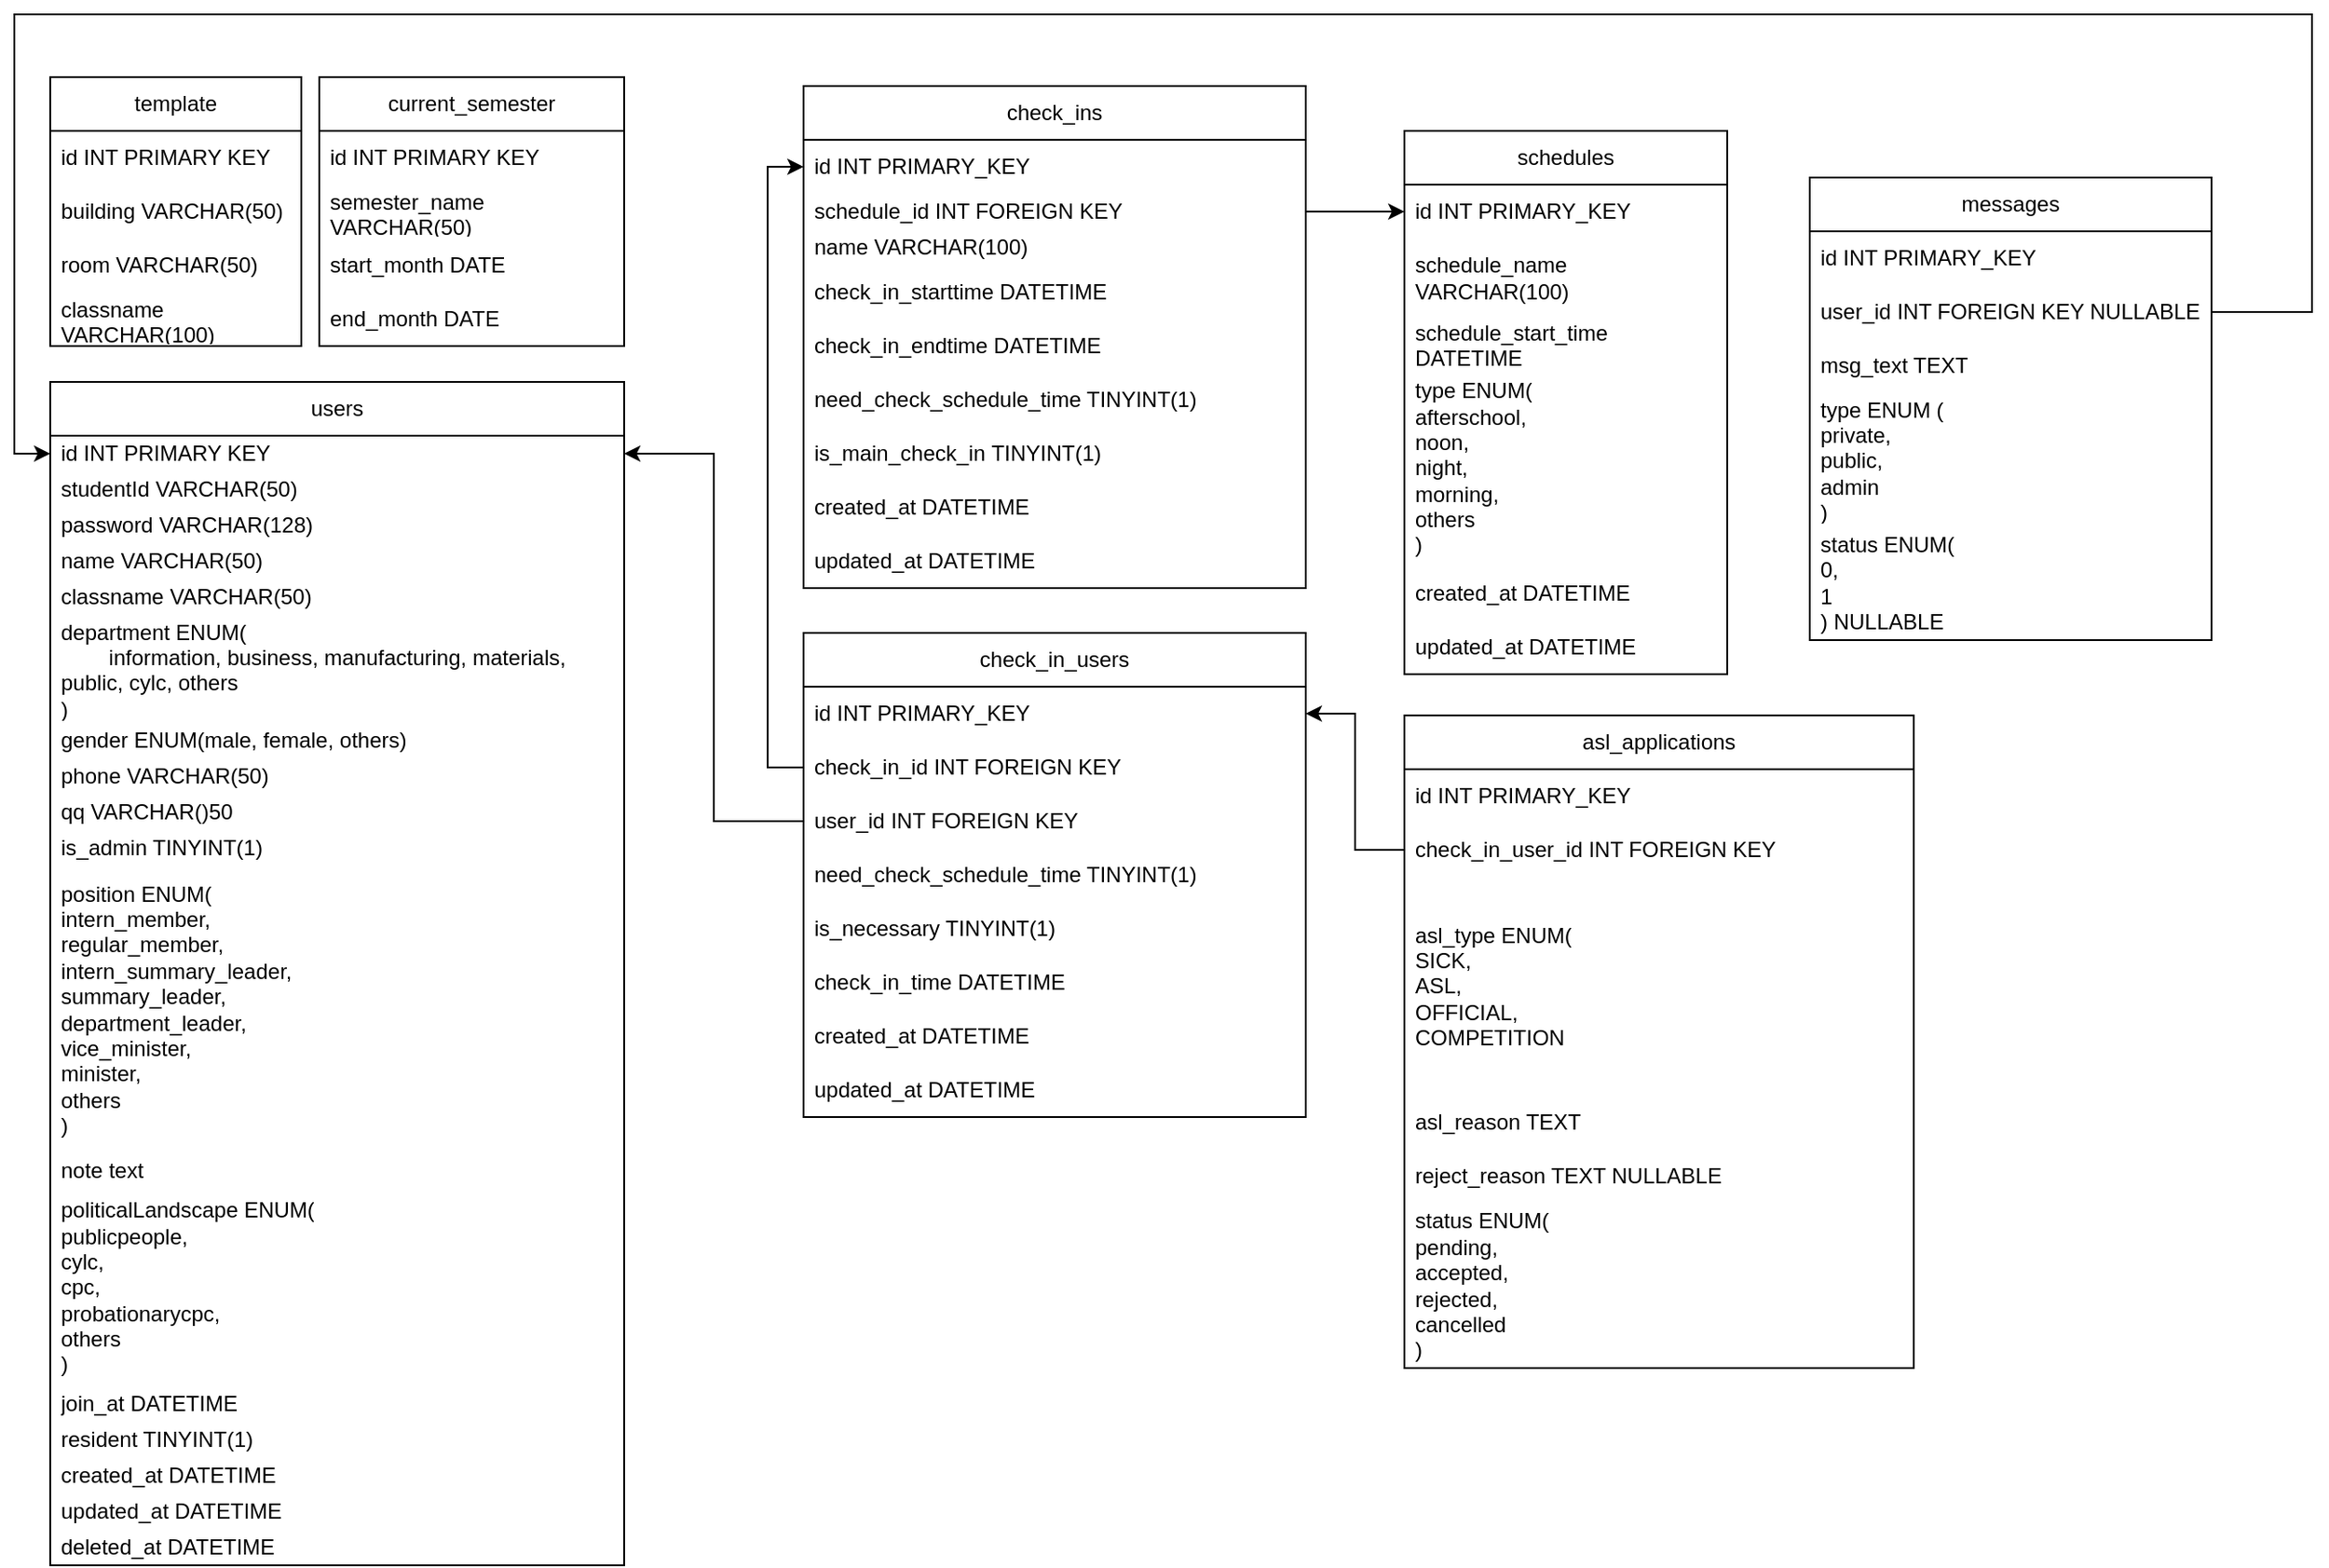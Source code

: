 <mxfile version="26.2.15">
  <diagram id="4ViuSJ0jVsO3Su2iXzQH" name="Page-1">
    <mxGraphModel dx="1770" dy="1243" grid="0" gridSize="10" guides="1" tooltips="1" connect="1" arrows="1" fold="1" page="0" pageScale="1" pageWidth="827" pageHeight="1169" math="0" shadow="0">
      <root>
        <mxCell id="0" />
        <mxCell id="1" parent="0" />
        <mxCell id="DHecLORG3L7lpOmxOUWa-1" value="users" style="swimlane;fontStyle=0;childLayout=stackLayout;horizontal=1;startSize=30;horizontalStack=0;resizeParent=1;resizeParentMax=0;resizeLast=0;collapsible=1;marginBottom=0;whiteSpace=wrap;html=1;" parent="1" vertex="1">
          <mxGeometry x="20" y="200" width="320" height="660" as="geometry">
            <mxRectangle x="320" y="140" width="70" height="30" as="alternateBounds" />
          </mxGeometry>
        </mxCell>
        <mxCell id="DHecLORG3L7lpOmxOUWa-2" value="id INT PRIMARY KEY" style="text;strokeColor=none;fillColor=none;align=left;verticalAlign=middle;spacingLeft=4;spacingRight=4;overflow=hidden;points=[[0,0.5],[1,0.5]];portConstraint=eastwest;rotatable=0;whiteSpace=wrap;html=1;" parent="DHecLORG3L7lpOmxOUWa-1" vertex="1">
          <mxGeometry y="30" width="320" height="20" as="geometry" />
        </mxCell>
        <mxCell id="DHecLORG3L7lpOmxOUWa-3" value="studentId VARCHAR(50)" style="text;strokeColor=none;fillColor=none;align=left;verticalAlign=middle;spacingLeft=4;spacingRight=4;overflow=hidden;points=[[0,0.5],[1,0.5]];portConstraint=eastwest;rotatable=0;whiteSpace=wrap;html=1;" parent="DHecLORG3L7lpOmxOUWa-1" vertex="1">
          <mxGeometry y="50" width="320" height="20" as="geometry" />
        </mxCell>
        <mxCell id="DHecLORG3L7lpOmxOUWa-4" value="password VARCHAR(128)" style="text;strokeColor=none;fillColor=none;align=left;verticalAlign=middle;spacingLeft=4;spacingRight=4;overflow=hidden;points=[[0,0.5],[1,0.5]];portConstraint=eastwest;rotatable=0;whiteSpace=wrap;html=1;" parent="DHecLORG3L7lpOmxOUWa-1" vertex="1">
          <mxGeometry y="70" width="320" height="20" as="geometry" />
        </mxCell>
        <mxCell id="DHecLORG3L7lpOmxOUWa-5" value="name VARCHAR(50)" style="text;strokeColor=none;fillColor=none;align=left;verticalAlign=middle;spacingLeft=4;spacingRight=4;overflow=hidden;points=[[0,0.5],[1,0.5]];portConstraint=eastwest;rotatable=0;whiteSpace=wrap;html=1;" parent="DHecLORG3L7lpOmxOUWa-1" vertex="1">
          <mxGeometry y="90" width="320" height="20" as="geometry" />
        </mxCell>
        <mxCell id="DHecLORG3L7lpOmxOUWa-6" value="classname VARCHAR(50)" style="text;strokeColor=none;fillColor=none;align=left;verticalAlign=middle;spacingLeft=4;spacingRight=4;overflow=hidden;points=[[0,0.5],[1,0.5]];portConstraint=eastwest;rotatable=0;whiteSpace=wrap;html=1;" parent="DHecLORG3L7lpOmxOUWa-1" vertex="1">
          <mxGeometry y="110" width="320" height="20" as="geometry" />
        </mxCell>
        <mxCell id="DHecLORG3L7lpOmxOUWa-7" value="department ENUM(&lt;div&gt;&lt;span style=&quot;white-space: pre;&quot;&gt;&#x9;&lt;/span&gt;information, business, manufacturing, materials, public, cylc, others&lt;br&gt;&lt;/div&gt;&lt;div&gt;)&lt;/div&gt;" style="text;strokeColor=none;fillColor=none;align=left;verticalAlign=middle;spacingLeft=4;spacingRight=4;overflow=hidden;points=[[0,0.5],[1,0.5]];portConstraint=eastwest;rotatable=0;whiteSpace=wrap;html=1;" parent="DHecLORG3L7lpOmxOUWa-1" vertex="1">
          <mxGeometry y="130" width="320" height="60" as="geometry" />
        </mxCell>
        <mxCell id="DHecLORG3L7lpOmxOUWa-8" value="gender ENUM(male, female, others)" style="text;strokeColor=none;fillColor=none;align=left;verticalAlign=middle;spacingLeft=4;spacingRight=4;overflow=hidden;points=[[0,0.5],[1,0.5]];portConstraint=eastwest;rotatable=0;whiteSpace=wrap;html=1;" parent="DHecLORG3L7lpOmxOUWa-1" vertex="1">
          <mxGeometry y="190" width="320" height="20" as="geometry" />
        </mxCell>
        <mxCell id="DHecLORG3L7lpOmxOUWa-9" value="phone VARCHAR(50)" style="text;strokeColor=none;fillColor=none;align=left;verticalAlign=middle;spacingLeft=4;spacingRight=4;overflow=hidden;points=[[0,0.5],[1,0.5]];portConstraint=eastwest;rotatable=0;whiteSpace=wrap;html=1;" parent="DHecLORG3L7lpOmxOUWa-1" vertex="1">
          <mxGeometry y="210" width="320" height="20" as="geometry" />
        </mxCell>
        <mxCell id="DHecLORG3L7lpOmxOUWa-10" value="qq VARCHAR()50" style="text;strokeColor=none;fillColor=none;align=left;verticalAlign=middle;spacingLeft=4;spacingRight=4;overflow=hidden;points=[[0,0.5],[1,0.5]];portConstraint=eastwest;rotatable=0;whiteSpace=wrap;html=1;" parent="DHecLORG3L7lpOmxOUWa-1" vertex="1">
          <mxGeometry y="230" width="320" height="20" as="geometry" />
        </mxCell>
        <mxCell id="DHecLORG3L7lpOmxOUWa-11" value="is_admin TINYINT(1)" style="text;strokeColor=none;fillColor=none;align=left;verticalAlign=middle;spacingLeft=4;spacingRight=4;overflow=hidden;points=[[0,0.5],[1,0.5]];portConstraint=eastwest;rotatable=0;whiteSpace=wrap;html=1;" parent="DHecLORG3L7lpOmxOUWa-1" vertex="1">
          <mxGeometry y="250" width="320" height="20" as="geometry" />
        </mxCell>
        <mxCell id="DHecLORG3L7lpOmxOUWa-12" value="position ENUM(&lt;div&gt;intern_member,&amp;nbsp;&lt;/div&gt;&lt;div&gt;regular_member,&amp;nbsp;&lt;/div&gt;&lt;div&gt;intern_summary_leader,&lt;/div&gt;&lt;div&gt;summary_leader,&lt;/div&gt;&lt;div&gt;department_leader,&lt;/div&gt;&lt;div&gt;vice_minister,&lt;/div&gt;&lt;div&gt;minister,&lt;/div&gt;&lt;div&gt;others&lt;/div&gt;&lt;div&gt;)&lt;/div&gt;" style="text;strokeColor=none;fillColor=none;align=left;verticalAlign=middle;spacingLeft=4;spacingRight=4;overflow=hidden;points=[[0,0.5],[1,0.5]];portConstraint=eastwest;rotatable=0;whiteSpace=wrap;html=1;" parent="DHecLORG3L7lpOmxOUWa-1" vertex="1">
          <mxGeometry y="270" width="320" height="160" as="geometry" />
        </mxCell>
        <mxCell id="DHecLORG3L7lpOmxOUWa-13" value="note text" style="text;strokeColor=none;fillColor=none;align=left;verticalAlign=middle;spacingLeft=4;spacingRight=4;overflow=hidden;points=[[0,0.5],[1,0.5]];portConstraint=eastwest;rotatable=0;whiteSpace=wrap;html=1;" parent="DHecLORG3L7lpOmxOUWa-1" vertex="1">
          <mxGeometry y="430" width="320" height="20" as="geometry" />
        </mxCell>
        <mxCell id="DHecLORG3L7lpOmxOUWa-14" value="politicalLandscape ENUM(&lt;div&gt;publicpeople,&amp;nbsp;&lt;/div&gt;&lt;div&gt;cylc,&amp;nbsp;&lt;/div&gt;&lt;div&gt;cpc,&amp;nbsp;&lt;/div&gt;&lt;div&gt;probationarycpc,&amp;nbsp;&lt;/div&gt;&lt;div&gt;others&lt;/div&gt;&lt;div&gt;)&lt;/div&gt;" style="text;strokeColor=none;fillColor=none;align=left;verticalAlign=middle;spacingLeft=4;spacingRight=4;overflow=hidden;points=[[0,0.5],[1,0.5]];portConstraint=eastwest;rotatable=0;whiteSpace=wrap;html=1;" parent="DHecLORG3L7lpOmxOUWa-1" vertex="1">
          <mxGeometry y="450" width="320" height="110" as="geometry" />
        </mxCell>
        <mxCell id="DHecLORG3L7lpOmxOUWa-15" value="join_at DATETIME" style="text;strokeColor=none;fillColor=none;align=left;verticalAlign=middle;spacingLeft=4;spacingRight=4;overflow=hidden;points=[[0,0.5],[1,0.5]];portConstraint=eastwest;rotatable=0;whiteSpace=wrap;html=1;" parent="DHecLORG3L7lpOmxOUWa-1" vertex="1">
          <mxGeometry y="560" width="320" height="20" as="geometry" />
        </mxCell>
        <mxCell id="DHecLORG3L7lpOmxOUWa-16" value="resident TINYINT(1)" style="text;strokeColor=none;fillColor=none;align=left;verticalAlign=middle;spacingLeft=4;spacingRight=4;overflow=hidden;points=[[0,0.5],[1,0.5]];portConstraint=eastwest;rotatable=0;whiteSpace=wrap;html=1;" parent="DHecLORG3L7lpOmxOUWa-1" vertex="1">
          <mxGeometry y="580" width="320" height="20" as="geometry" />
        </mxCell>
        <mxCell id="DHecLORG3L7lpOmxOUWa-17" value="created_at DATETIME" style="text;strokeColor=none;fillColor=none;align=left;verticalAlign=middle;spacingLeft=4;spacingRight=4;overflow=hidden;points=[[0,0.5],[1,0.5]];portConstraint=eastwest;rotatable=0;whiteSpace=wrap;html=1;" parent="DHecLORG3L7lpOmxOUWa-1" vertex="1">
          <mxGeometry y="600" width="320" height="20" as="geometry" />
        </mxCell>
        <mxCell id="DHecLORG3L7lpOmxOUWa-18" value="updated_at DATETIME" style="text;strokeColor=none;fillColor=none;align=left;verticalAlign=middle;spacingLeft=4;spacingRight=4;overflow=hidden;points=[[0,0.5],[1,0.5]];portConstraint=eastwest;rotatable=0;whiteSpace=wrap;html=1;" parent="DHecLORG3L7lpOmxOUWa-1" vertex="1">
          <mxGeometry y="620" width="320" height="20" as="geometry" />
        </mxCell>
        <mxCell id="DHecLORG3L7lpOmxOUWa-19" value="deleted_at DATETIME" style="text;strokeColor=none;fillColor=none;align=left;verticalAlign=middle;spacingLeft=4;spacingRight=4;overflow=hidden;points=[[0,0.5],[1,0.5]];portConstraint=eastwest;rotatable=0;whiteSpace=wrap;html=1;" parent="DHecLORG3L7lpOmxOUWa-1" vertex="1">
          <mxGeometry y="640" width="320" height="20" as="geometry" />
        </mxCell>
        <mxCell id="DHecLORG3L7lpOmxOUWa-20" value="template" style="swimlane;fontStyle=0;childLayout=stackLayout;horizontal=1;startSize=30;horizontalStack=0;resizeParent=1;resizeParentMax=0;resizeLast=0;collapsible=1;marginBottom=0;whiteSpace=wrap;html=1;" parent="1" vertex="1">
          <mxGeometry x="20" y="30" width="140" height="150" as="geometry" />
        </mxCell>
        <mxCell id="DHecLORG3L7lpOmxOUWa-21" value="id INT PRIMARY KEY" style="text;strokeColor=none;fillColor=none;align=left;verticalAlign=middle;spacingLeft=4;spacingRight=4;overflow=hidden;points=[[0,0.5],[1,0.5]];portConstraint=eastwest;rotatable=0;whiteSpace=wrap;html=1;" parent="DHecLORG3L7lpOmxOUWa-20" vertex="1">
          <mxGeometry y="30" width="140" height="30" as="geometry" />
        </mxCell>
        <mxCell id="DHecLORG3L7lpOmxOUWa-22" value="building VARCHAR(50)" style="text;strokeColor=none;fillColor=none;align=left;verticalAlign=middle;spacingLeft=4;spacingRight=4;overflow=hidden;points=[[0,0.5],[1,0.5]];portConstraint=eastwest;rotatable=0;whiteSpace=wrap;html=1;" parent="DHecLORG3L7lpOmxOUWa-20" vertex="1">
          <mxGeometry y="60" width="140" height="30" as="geometry" />
        </mxCell>
        <mxCell id="DHecLORG3L7lpOmxOUWa-23" value="room VARCHAR(50)" style="text;strokeColor=none;fillColor=none;align=left;verticalAlign=middle;spacingLeft=4;spacingRight=4;overflow=hidden;points=[[0,0.5],[1,0.5]];portConstraint=eastwest;rotatable=0;whiteSpace=wrap;html=1;" parent="DHecLORG3L7lpOmxOUWa-20" vertex="1">
          <mxGeometry y="90" width="140" height="30" as="geometry" />
        </mxCell>
        <mxCell id="DHecLORG3L7lpOmxOUWa-24" value="classname VARCHAR(100)" style="text;strokeColor=none;fillColor=none;align=left;verticalAlign=middle;spacingLeft=4;spacingRight=4;overflow=hidden;points=[[0,0.5],[1,0.5]];portConstraint=eastwest;rotatable=0;whiteSpace=wrap;html=1;" parent="DHecLORG3L7lpOmxOUWa-20" vertex="1">
          <mxGeometry y="120" width="140" height="30" as="geometry" />
        </mxCell>
        <mxCell id="DHecLORG3L7lpOmxOUWa-25" value="current_semester" style="swimlane;fontStyle=0;childLayout=stackLayout;horizontal=1;startSize=30;horizontalStack=0;resizeParent=1;resizeParentMax=0;resizeLast=0;collapsible=1;marginBottom=0;whiteSpace=wrap;html=1;" parent="1" vertex="1">
          <mxGeometry x="170" y="30" width="170" height="150" as="geometry" />
        </mxCell>
        <mxCell id="DHecLORG3L7lpOmxOUWa-26" value="id INT PRIMARY KEY" style="text;strokeColor=none;fillColor=none;align=left;verticalAlign=middle;spacingLeft=4;spacingRight=4;overflow=hidden;points=[[0,0.5],[1,0.5]];portConstraint=eastwest;rotatable=0;whiteSpace=wrap;html=1;" parent="DHecLORG3L7lpOmxOUWa-25" vertex="1">
          <mxGeometry y="30" width="170" height="30" as="geometry" />
        </mxCell>
        <mxCell id="DHecLORG3L7lpOmxOUWa-27" value="semester_name VARCHAR(50)" style="text;strokeColor=none;fillColor=none;align=left;verticalAlign=middle;spacingLeft=4;spacingRight=4;overflow=hidden;points=[[0,0.5],[1,0.5]];portConstraint=eastwest;rotatable=0;whiteSpace=wrap;html=1;" parent="DHecLORG3L7lpOmxOUWa-25" vertex="1">
          <mxGeometry y="60" width="170" height="30" as="geometry" />
        </mxCell>
        <mxCell id="DHecLORG3L7lpOmxOUWa-28" value="start_month DATE" style="text;strokeColor=none;fillColor=none;align=left;verticalAlign=middle;spacingLeft=4;spacingRight=4;overflow=hidden;points=[[0,0.5],[1,0.5]];portConstraint=eastwest;rotatable=0;whiteSpace=wrap;html=1;" parent="DHecLORG3L7lpOmxOUWa-25" vertex="1">
          <mxGeometry y="90" width="170" height="30" as="geometry" />
        </mxCell>
        <mxCell id="DHecLORG3L7lpOmxOUWa-29" value="end_month DATE" style="text;strokeColor=none;fillColor=none;align=left;verticalAlign=middle;spacingLeft=4;spacingRight=4;overflow=hidden;points=[[0,0.5],[1,0.5]];portConstraint=eastwest;rotatable=0;whiteSpace=wrap;html=1;" parent="DHecLORG3L7lpOmxOUWa-25" vertex="1">
          <mxGeometry y="120" width="170" height="30" as="geometry" />
        </mxCell>
        <mxCell id="DHecLORG3L7lpOmxOUWa-30" value="check_ins" style="swimlane;fontStyle=0;childLayout=stackLayout;horizontal=1;startSize=30;horizontalStack=0;resizeParent=1;resizeParentMax=0;resizeLast=0;collapsible=1;marginBottom=0;whiteSpace=wrap;html=1;" parent="1" vertex="1">
          <mxGeometry x="440" y="35" width="280" height="280" as="geometry" />
        </mxCell>
        <mxCell id="DHecLORG3L7lpOmxOUWa-31" value="id INT PRIMARY_KEY" style="text;strokeColor=none;fillColor=none;align=left;verticalAlign=middle;spacingLeft=4;spacingRight=4;overflow=hidden;points=[[0,0.5],[1,0.5]];portConstraint=eastwest;rotatable=0;whiteSpace=wrap;html=1;" parent="DHecLORG3L7lpOmxOUWa-30" vertex="1">
          <mxGeometry y="30" width="280" height="30" as="geometry" />
        </mxCell>
        <mxCell id="DHecLORG3L7lpOmxOUWa-32" value="schedule_id INT FOREIGN KEY" style="text;strokeColor=none;fillColor=none;align=left;verticalAlign=middle;spacingLeft=4;spacingRight=4;overflow=hidden;points=[[0,0.5],[1,0.5]];portConstraint=eastwest;rotatable=0;whiteSpace=wrap;html=1;" parent="DHecLORG3L7lpOmxOUWa-30" vertex="1">
          <mxGeometry y="60" width="280" height="20" as="geometry" />
        </mxCell>
        <mxCell id="DHecLORG3L7lpOmxOUWa-33" value="name VARCHAR(100)" style="text;strokeColor=none;fillColor=none;align=left;verticalAlign=middle;spacingLeft=4;spacingRight=4;overflow=hidden;points=[[0,0.5],[1,0.5]];portConstraint=eastwest;rotatable=0;whiteSpace=wrap;html=1;" parent="DHecLORG3L7lpOmxOUWa-30" vertex="1">
          <mxGeometry y="80" width="280" height="20" as="geometry" />
        </mxCell>
        <mxCell id="DHecLORG3L7lpOmxOUWa-34" value="check_in_starttime DATETIME" style="text;strokeColor=none;fillColor=none;align=left;verticalAlign=middle;spacingLeft=4;spacingRight=4;overflow=hidden;points=[[0,0.5],[1,0.5]];portConstraint=eastwest;rotatable=0;whiteSpace=wrap;html=1;" parent="DHecLORG3L7lpOmxOUWa-30" vertex="1">
          <mxGeometry y="100" width="280" height="30" as="geometry" />
        </mxCell>
        <mxCell id="DHecLORG3L7lpOmxOUWa-35" value="check_in_endtime DATETIME" style="text;strokeColor=none;fillColor=none;align=left;verticalAlign=middle;spacingLeft=4;spacingRight=4;overflow=hidden;points=[[0,0.5],[1,0.5]];portConstraint=eastwest;rotatable=0;whiteSpace=wrap;html=1;" parent="DHecLORG3L7lpOmxOUWa-30" vertex="1">
          <mxGeometry y="130" width="280" height="30" as="geometry" />
        </mxCell>
        <mxCell id="DHecLORG3L7lpOmxOUWa-36" value="need_check_schedule_time TINYINT(1)" style="text;strokeColor=none;fillColor=none;align=left;verticalAlign=middle;spacingLeft=4;spacingRight=4;overflow=hidden;points=[[0,0.5],[1,0.5]];portConstraint=eastwest;rotatable=0;whiteSpace=wrap;html=1;" parent="DHecLORG3L7lpOmxOUWa-30" vertex="1">
          <mxGeometry y="160" width="280" height="30" as="geometry" />
        </mxCell>
        <mxCell id="DHecLORG3L7lpOmxOUWa-59" value="is_main_check_in&amp;nbsp;TINYINT(1)" style="text;strokeColor=none;fillColor=none;align=left;verticalAlign=middle;spacingLeft=4;spacingRight=4;overflow=hidden;points=[[0,0.5],[1,0.5]];portConstraint=eastwest;rotatable=0;whiteSpace=wrap;html=1;" parent="DHecLORG3L7lpOmxOUWa-30" vertex="1">
          <mxGeometry y="190" width="280" height="30" as="geometry" />
        </mxCell>
        <mxCell id="DHecLORG3L7lpOmxOUWa-37" value="created_at DATETIME" style="text;strokeColor=none;fillColor=none;align=left;verticalAlign=middle;spacingLeft=4;spacingRight=4;overflow=hidden;points=[[0,0.5],[1,0.5]];portConstraint=eastwest;rotatable=0;whiteSpace=wrap;html=1;" parent="DHecLORG3L7lpOmxOUWa-30" vertex="1">
          <mxGeometry y="220" width="280" height="30" as="geometry" />
        </mxCell>
        <mxCell id="DHecLORG3L7lpOmxOUWa-38" value="updated_at DATETIME" style="text;strokeColor=none;fillColor=none;align=left;verticalAlign=middle;spacingLeft=4;spacingRight=4;overflow=hidden;points=[[0,0.5],[1,0.5]];portConstraint=eastwest;rotatable=0;whiteSpace=wrap;html=1;" parent="DHecLORG3L7lpOmxOUWa-30" vertex="1">
          <mxGeometry y="250" width="280" height="30" as="geometry" />
        </mxCell>
        <mxCell id="DHecLORG3L7lpOmxOUWa-39" value="schedules" style="swimlane;fontStyle=0;childLayout=stackLayout;horizontal=1;startSize=30;horizontalStack=0;resizeParent=1;resizeParentMax=0;resizeLast=0;collapsible=1;marginBottom=0;whiteSpace=wrap;html=1;" parent="1" vertex="1">
          <mxGeometry x="775" y="60" width="180" height="303" as="geometry" />
        </mxCell>
        <mxCell id="DHecLORG3L7lpOmxOUWa-40" value="id INT PRIMARY_KEY" style="text;strokeColor=none;fillColor=none;align=left;verticalAlign=middle;spacingLeft=4;spacingRight=4;overflow=hidden;points=[[0,0.5],[1,0.5]];portConstraint=eastwest;rotatable=0;whiteSpace=wrap;html=1;" parent="DHecLORG3L7lpOmxOUWa-39" vertex="1">
          <mxGeometry y="30" width="180" height="30" as="geometry" />
        </mxCell>
        <mxCell id="DHecLORG3L7lpOmxOUWa-41" value="schedule_name VARCHAR(100)" style="text;strokeColor=none;fillColor=none;align=left;verticalAlign=middle;spacingLeft=4;spacingRight=4;overflow=hidden;points=[[0,0.5],[1,0.5]];portConstraint=eastwest;rotatable=0;whiteSpace=wrap;html=1;" parent="DHecLORG3L7lpOmxOUWa-39" vertex="1">
          <mxGeometry y="60" width="180" height="43" as="geometry" />
        </mxCell>
        <mxCell id="DHecLORG3L7lpOmxOUWa-42" value="schedule_start_time DATETIME" style="text;strokeColor=none;fillColor=none;align=left;verticalAlign=middle;spacingLeft=4;spacingRight=4;overflow=hidden;points=[[0,0.5],[1,0.5]];portConstraint=eastwest;rotatable=0;whiteSpace=wrap;html=1;" parent="DHecLORG3L7lpOmxOUWa-39" vertex="1">
          <mxGeometry y="103" width="180" height="30" as="geometry" />
        </mxCell>
        <mxCell id="DHecLORG3L7lpOmxOUWa-43" value="type ENUM(&lt;div&gt;afterschool,&lt;/div&gt;&lt;div&gt;noon,&amp;nbsp;&lt;/div&gt;&lt;div&gt;night,&amp;nbsp;&lt;/div&gt;&lt;div&gt;morning,&lt;/div&gt;&lt;div&gt;others&lt;/div&gt;&lt;div&gt;)&lt;/div&gt;" style="text;strokeColor=none;fillColor=none;align=left;verticalAlign=middle;spacingLeft=4;spacingRight=4;overflow=hidden;points=[[0,0.5],[1,0.5]];portConstraint=eastwest;rotatable=0;whiteSpace=wrap;html=1;" parent="DHecLORG3L7lpOmxOUWa-39" vertex="1">
          <mxGeometry y="133" width="180" height="110" as="geometry" />
        </mxCell>
        <mxCell id="DHecLORG3L7lpOmxOUWa-44" value="created_at DATETIME" style="text;strokeColor=none;fillColor=none;align=left;verticalAlign=middle;spacingLeft=4;spacingRight=4;overflow=hidden;points=[[0,0.5],[1,0.5]];portConstraint=eastwest;rotatable=0;whiteSpace=wrap;html=1;" parent="DHecLORG3L7lpOmxOUWa-39" vertex="1">
          <mxGeometry y="243" width="180" height="30" as="geometry" />
        </mxCell>
        <mxCell id="DHecLORG3L7lpOmxOUWa-45" value="updated_at DATETIME" style="text;strokeColor=none;fillColor=none;align=left;verticalAlign=middle;spacingLeft=4;spacingRight=4;overflow=hidden;points=[[0,0.5],[1,0.5]];portConstraint=eastwest;rotatable=0;whiteSpace=wrap;html=1;" parent="DHecLORG3L7lpOmxOUWa-39" vertex="1">
          <mxGeometry y="273" width="180" height="30" as="geometry" />
        </mxCell>
        <mxCell id="DHecLORG3L7lpOmxOUWa-46" value="check_in_users" style="swimlane;fontStyle=0;childLayout=stackLayout;horizontal=1;startSize=30;horizontalStack=0;resizeParent=1;resizeParentMax=0;resizeLast=0;collapsible=1;marginBottom=0;whiteSpace=wrap;html=1;" parent="1" vertex="1">
          <mxGeometry x="440" y="340" width="280" height="270" as="geometry" />
        </mxCell>
        <mxCell id="DHecLORG3L7lpOmxOUWa-47" value="id INT PRIMARY_KEY" style="text;strokeColor=none;fillColor=none;align=left;verticalAlign=middle;spacingLeft=4;spacingRight=4;overflow=hidden;points=[[0,0.5],[1,0.5]];portConstraint=eastwest;rotatable=0;whiteSpace=wrap;html=1;" parent="DHecLORG3L7lpOmxOUWa-46" vertex="1">
          <mxGeometry y="30" width="280" height="30" as="geometry" />
        </mxCell>
        <mxCell id="DHecLORG3L7lpOmxOUWa-48" value="check_in_id INT FOREIGN KEY" style="text;strokeColor=none;fillColor=none;align=left;verticalAlign=middle;spacingLeft=4;spacingRight=4;overflow=hidden;points=[[0,0.5],[1,0.5]];portConstraint=eastwest;rotatable=0;whiteSpace=wrap;html=1;" parent="DHecLORG3L7lpOmxOUWa-46" vertex="1">
          <mxGeometry y="60" width="280" height="30" as="geometry" />
        </mxCell>
        <mxCell id="DHecLORG3L7lpOmxOUWa-49" value="user_id INT FOREIGN KEY" style="text;strokeColor=none;fillColor=none;align=left;verticalAlign=middle;spacingLeft=4;spacingRight=4;overflow=hidden;points=[[0,0.5],[1,0.5]];portConstraint=eastwest;rotatable=0;whiteSpace=wrap;html=1;" parent="DHecLORG3L7lpOmxOUWa-46" vertex="1">
          <mxGeometry y="90" width="280" height="30" as="geometry" />
        </mxCell>
        <mxCell id="DHecLORG3L7lpOmxOUWa-51" value="need_check_schedule_time TINYINT(1)" style="text;strokeColor=none;fillColor=none;align=left;verticalAlign=middle;spacingLeft=4;spacingRight=4;overflow=hidden;points=[[0,0.5],[1,0.5]];portConstraint=eastwest;rotatable=0;whiteSpace=wrap;html=1;" parent="DHecLORG3L7lpOmxOUWa-46" vertex="1">
          <mxGeometry y="120" width="280" height="30" as="geometry" />
        </mxCell>
        <mxCell id="DHecLORG3L7lpOmxOUWa-52" value="is_necessary TINYINT(1)" style="text;strokeColor=none;fillColor=none;align=left;verticalAlign=middle;spacingLeft=4;spacingRight=4;overflow=hidden;points=[[0,0.5],[1,0.5]];portConstraint=eastwest;rotatable=0;whiteSpace=wrap;html=1;" parent="DHecLORG3L7lpOmxOUWa-46" vertex="1">
          <mxGeometry y="150" width="280" height="30" as="geometry" />
        </mxCell>
        <mxCell id="DHecLORG3L7lpOmxOUWa-53" value="check_in_time DATETIME" style="text;strokeColor=none;fillColor=none;align=left;verticalAlign=middle;spacingLeft=4;spacingRight=4;overflow=hidden;points=[[0,0.5],[1,0.5]];portConstraint=eastwest;rotatable=0;whiteSpace=wrap;html=1;" parent="DHecLORG3L7lpOmxOUWa-46" vertex="1">
          <mxGeometry y="180" width="280" height="30" as="geometry" />
        </mxCell>
        <mxCell id="DHecLORG3L7lpOmxOUWa-54" value="created_at DATETIME" style="text;strokeColor=none;fillColor=none;align=left;verticalAlign=middle;spacingLeft=4;spacingRight=4;overflow=hidden;points=[[0,0.5],[1,0.5]];portConstraint=eastwest;rotatable=0;whiteSpace=wrap;html=1;" parent="DHecLORG3L7lpOmxOUWa-46" vertex="1">
          <mxGeometry y="210" width="280" height="30" as="geometry" />
        </mxCell>
        <mxCell id="DHecLORG3L7lpOmxOUWa-55" value="updated_at DATETIME" style="text;strokeColor=none;fillColor=none;align=left;verticalAlign=middle;spacingLeft=4;spacingRight=4;overflow=hidden;points=[[0,0.5],[1,0.5]];portConstraint=eastwest;rotatable=0;whiteSpace=wrap;html=1;" parent="DHecLORG3L7lpOmxOUWa-46" vertex="1">
          <mxGeometry y="240" width="280" height="30" as="geometry" />
        </mxCell>
        <mxCell id="DHecLORG3L7lpOmxOUWa-56" style="edgeStyle=orthogonalEdgeStyle;rounded=0;orthogonalLoop=1;jettySize=auto;html=1;exitX=0;exitY=0.5;exitDx=0;exitDy=0;entryX=0;entryY=0.5;entryDx=0;entryDy=0;" parent="1" source="DHecLORG3L7lpOmxOUWa-48" target="DHecLORG3L7lpOmxOUWa-31" edge="1">
          <mxGeometry relative="1" as="geometry" />
        </mxCell>
        <mxCell id="DHecLORG3L7lpOmxOUWa-57" style="edgeStyle=orthogonalEdgeStyle;rounded=0;orthogonalLoop=1;jettySize=auto;html=1;entryX=1;entryY=0.5;entryDx=0;entryDy=0;" parent="1" source="DHecLORG3L7lpOmxOUWa-49" target="DHecLORG3L7lpOmxOUWa-2" edge="1">
          <mxGeometry relative="1" as="geometry" />
        </mxCell>
        <mxCell id="DHecLORG3L7lpOmxOUWa-58" style="edgeStyle=orthogonalEdgeStyle;rounded=0;orthogonalLoop=1;jettySize=auto;html=1;exitX=1;exitY=0.5;exitDx=0;exitDy=0;entryX=0;entryY=0.5;entryDx=0;entryDy=0;" parent="1" source="DHecLORG3L7lpOmxOUWa-32" target="DHecLORG3L7lpOmxOUWa-40" edge="1">
          <mxGeometry relative="1" as="geometry" />
        </mxCell>
        <mxCell id="9k1cAJOMXKjxZbV5Phy3-1" value="asl_applications" style="swimlane;fontStyle=0;childLayout=stackLayout;horizontal=1;startSize=30;horizontalStack=0;resizeParent=1;resizeParentMax=0;resizeLast=0;collapsible=1;marginBottom=0;whiteSpace=wrap;html=1;" vertex="1" parent="1">
          <mxGeometry x="775" y="386" width="284" height="364" as="geometry">
            <mxRectangle x="775" y="386" width="120" height="30" as="alternateBounds" />
          </mxGeometry>
        </mxCell>
        <mxCell id="9k1cAJOMXKjxZbV5Phy3-2" value="id INT PRIMARY_KEY" style="text;strokeColor=none;fillColor=none;align=left;verticalAlign=middle;spacingLeft=4;spacingRight=4;overflow=hidden;points=[[0,0.5],[1,0.5]];portConstraint=eastwest;rotatable=0;whiteSpace=wrap;html=1;" vertex="1" parent="9k1cAJOMXKjxZbV5Phy3-1">
          <mxGeometry y="30" width="284" height="30" as="geometry" />
        </mxCell>
        <mxCell id="9k1cAJOMXKjxZbV5Phy3-3" value="check_in_user_id INT FOREIGN KEY" style="text;strokeColor=none;fillColor=none;align=left;verticalAlign=middle;spacingLeft=4;spacingRight=4;overflow=hidden;points=[[0,0.5],[1,0.5]];portConstraint=eastwest;rotatable=0;whiteSpace=wrap;html=1;" vertex="1" parent="9k1cAJOMXKjxZbV5Phy3-1">
          <mxGeometry y="60" width="284" height="30" as="geometry" />
        </mxCell>
        <mxCell id="9k1cAJOMXKjxZbV5Phy3-4" value="asl_type ENUM(&lt;div&gt;SICK,&lt;/div&gt;&lt;div&gt;ASL,&lt;/div&gt;&lt;div&gt;OFFICIAL,&lt;/div&gt;&lt;div&gt;COMPETITION&lt;/div&gt;" style="text;strokeColor=none;fillColor=none;align=left;verticalAlign=middle;spacingLeft=4;spacingRight=4;overflow=hidden;points=[[0,0.5],[1,0.5]];portConstraint=eastwest;rotatable=0;whiteSpace=wrap;html=1;" vertex="1" parent="9k1cAJOMXKjxZbV5Phy3-1">
          <mxGeometry y="90" width="284" height="122" as="geometry" />
        </mxCell>
        <mxCell id="9k1cAJOMXKjxZbV5Phy3-8" value="asl_reason TEXT" style="text;strokeColor=none;fillColor=none;align=left;verticalAlign=middle;spacingLeft=4;spacingRight=4;overflow=hidden;points=[[0,0.5],[1,0.5]];portConstraint=eastwest;rotatable=0;whiteSpace=wrap;html=1;" vertex="1" parent="9k1cAJOMXKjxZbV5Phy3-1">
          <mxGeometry y="212" width="284" height="30" as="geometry" />
        </mxCell>
        <mxCell id="9k1cAJOMXKjxZbV5Phy3-9" value="reject_reason TEXT NULLABLE" style="text;strokeColor=none;fillColor=none;align=left;verticalAlign=middle;spacingLeft=4;spacingRight=4;overflow=hidden;points=[[0,0.5],[1,0.5]];portConstraint=eastwest;rotatable=0;whiteSpace=wrap;html=1;" vertex="1" parent="9k1cAJOMXKjxZbV5Phy3-1">
          <mxGeometry y="242" width="284" height="30" as="geometry" />
        </mxCell>
        <mxCell id="9k1cAJOMXKjxZbV5Phy3-10" value="status ENUM(&lt;div&gt;pending,&lt;/div&gt;&lt;div&gt;accepted,&lt;/div&gt;&lt;div&gt;rejected,&lt;/div&gt;&lt;div&gt;cancelled&lt;/div&gt;&lt;div&gt;)&lt;/div&gt;" style="text;strokeColor=none;fillColor=none;align=left;verticalAlign=middle;spacingLeft=4;spacingRight=4;overflow=hidden;points=[[0,0.5],[1,0.5]];portConstraint=eastwest;rotatable=0;whiteSpace=wrap;html=1;" vertex="1" parent="9k1cAJOMXKjxZbV5Phy3-1">
          <mxGeometry y="272" width="284" height="92" as="geometry" />
        </mxCell>
        <mxCell id="9k1cAJOMXKjxZbV5Phy3-12" style="edgeStyle=orthogonalEdgeStyle;rounded=0;orthogonalLoop=1;jettySize=auto;html=1;exitX=0;exitY=0.5;exitDx=0;exitDy=0;entryX=1;entryY=0.5;entryDx=0;entryDy=0;" edge="1" parent="1" source="9k1cAJOMXKjxZbV5Phy3-3" target="DHecLORG3L7lpOmxOUWa-47">
          <mxGeometry relative="1" as="geometry" />
        </mxCell>
        <mxCell id="9k1cAJOMXKjxZbV5Phy3-13" value="messages" style="swimlane;fontStyle=0;childLayout=stackLayout;horizontal=1;startSize=30;horizontalStack=0;resizeParent=1;resizeParentMax=0;resizeLast=0;collapsible=1;marginBottom=0;whiteSpace=wrap;html=1;" vertex="1" parent="1">
          <mxGeometry x="1001" y="86" width="224" height="258" as="geometry" />
        </mxCell>
        <mxCell id="9k1cAJOMXKjxZbV5Phy3-14" value="id INT PRIMARY_KEY" style="text;strokeColor=none;fillColor=none;align=left;verticalAlign=middle;spacingLeft=4;spacingRight=4;overflow=hidden;points=[[0,0.5],[1,0.5]];portConstraint=eastwest;rotatable=0;whiteSpace=wrap;html=1;" vertex="1" parent="9k1cAJOMXKjxZbV5Phy3-13">
          <mxGeometry y="30" width="224" height="30" as="geometry" />
        </mxCell>
        <mxCell id="9k1cAJOMXKjxZbV5Phy3-18" value="user_id INT FOREIGN KEY NULLABLE" style="text;strokeColor=none;fillColor=none;align=left;verticalAlign=middle;spacingLeft=4;spacingRight=4;overflow=hidden;points=[[0,0.5],[1,0.5]];portConstraint=eastwest;rotatable=0;whiteSpace=wrap;html=1;" vertex="1" parent="9k1cAJOMXKjxZbV5Phy3-13">
          <mxGeometry y="60" width="224" height="30" as="geometry" />
        </mxCell>
        <mxCell id="9k1cAJOMXKjxZbV5Phy3-15" value="msg_text TEXT" style="text;strokeColor=none;fillColor=none;align=left;verticalAlign=middle;spacingLeft=4;spacingRight=4;overflow=hidden;points=[[0,0.5],[1,0.5]];portConstraint=eastwest;rotatable=0;whiteSpace=wrap;html=1;" vertex="1" parent="9k1cAJOMXKjxZbV5Phy3-13">
          <mxGeometry y="90" width="224" height="30" as="geometry" />
        </mxCell>
        <mxCell id="9k1cAJOMXKjxZbV5Phy3-16" value="type ENUM (&lt;div&gt;private,&lt;/div&gt;&lt;div&gt;public,&lt;/div&gt;&lt;div&gt;admin&lt;/div&gt;&lt;div&gt;)&lt;/div&gt;" style="text;strokeColor=none;fillColor=none;align=left;verticalAlign=middle;spacingLeft=4;spacingRight=4;overflow=hidden;points=[[0,0.5],[1,0.5]];portConstraint=eastwest;rotatable=0;whiteSpace=wrap;html=1;" vertex="1" parent="9k1cAJOMXKjxZbV5Phy3-13">
          <mxGeometry y="120" width="224" height="74" as="geometry" />
        </mxCell>
        <mxCell id="9k1cAJOMXKjxZbV5Phy3-19" value="status ENUM(&lt;div&gt;0,&lt;/div&gt;&lt;div&gt;1&lt;/div&gt;&lt;div&gt;) NULLABLE&lt;/div&gt;" style="text;strokeColor=none;fillColor=none;align=left;verticalAlign=middle;spacingLeft=4;spacingRight=4;overflow=hidden;points=[[0,0.5],[1,0.5]];portConstraint=eastwest;rotatable=0;whiteSpace=wrap;html=1;" vertex="1" parent="9k1cAJOMXKjxZbV5Phy3-13">
          <mxGeometry y="194" width="224" height="64" as="geometry" />
        </mxCell>
        <mxCell id="9k1cAJOMXKjxZbV5Phy3-22" style="edgeStyle=orthogonalEdgeStyle;rounded=0;orthogonalLoop=1;jettySize=auto;html=1;entryX=0;entryY=0.5;entryDx=0;entryDy=0;" edge="1" parent="1" source="9k1cAJOMXKjxZbV5Phy3-18" target="DHecLORG3L7lpOmxOUWa-2">
          <mxGeometry relative="1" as="geometry">
            <Array as="points">
              <mxPoint x="1281" y="161" />
              <mxPoint x="1281" y="-5" />
              <mxPoint y="-5" />
              <mxPoint y="240" />
            </Array>
          </mxGeometry>
        </mxCell>
      </root>
    </mxGraphModel>
  </diagram>
</mxfile>
